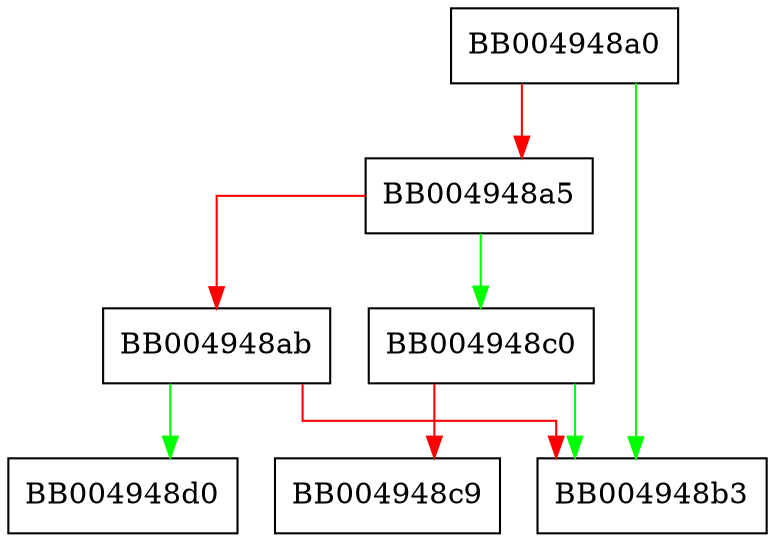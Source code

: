 digraph SSL_get_wpoll_descriptor {
  node [shape="box"];
  graph [splines=ortho];
  BB004948a0 -> BB004948b3 [color="green"];
  BB004948a0 -> BB004948a5 [color="red"];
  BB004948a5 -> BB004948c0 [color="green"];
  BB004948a5 -> BB004948ab [color="red"];
  BB004948ab -> BB004948d0 [color="green"];
  BB004948ab -> BB004948b3 [color="red"];
  BB004948c0 -> BB004948b3 [color="green"];
  BB004948c0 -> BB004948c9 [color="red"];
}